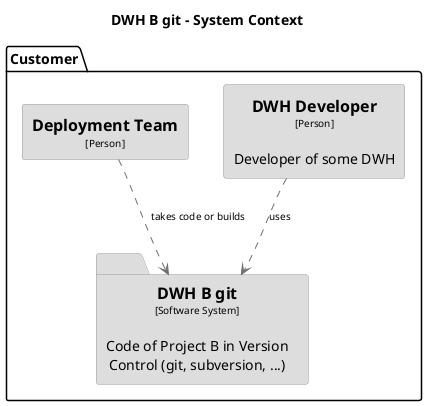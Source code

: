 @startuml(id=DWHBgit-SystemContext)
title DWH B git - System Context

skinparam {
  shadowing false
  arrowFontSize 10
  defaultTextAlignment center
  wrapWidth 200
  maxMessageSize 100
}
hide stereotype
top to bottom direction
skinparam rectangle<<1>> {
  BackgroundColor #dddddd
  FontColor #000000
  BorderColor #9A9A9A
}
skinparam rectangle<<2>> {
  BackgroundColor #dddddd
  FontColor #000000
  BorderColor #9A9A9A
}
skinparam folder<<26>> {
  BackgroundColor #dddddd
  FontColor #000000
  BorderColor #9A9A9A
}
package "Customer" {
  rectangle "==DWH Developer\n<size:10>[Person]</size>\n\nDeveloper of some DWH" <<1>> as 1
  rectangle "==Deployment Team\n<size:10>[Person]</size>" <<2>> as 2
  folder "==DWH B git\n<size:10>[Software System]</size>\n\nCode of Project B in Version Control (git, subversion, ...)" <<26>> as 26
}
1 .[#707070].> 26 : "uses"
2 .[#707070].> 26 : "takes code or builds"
@enduml